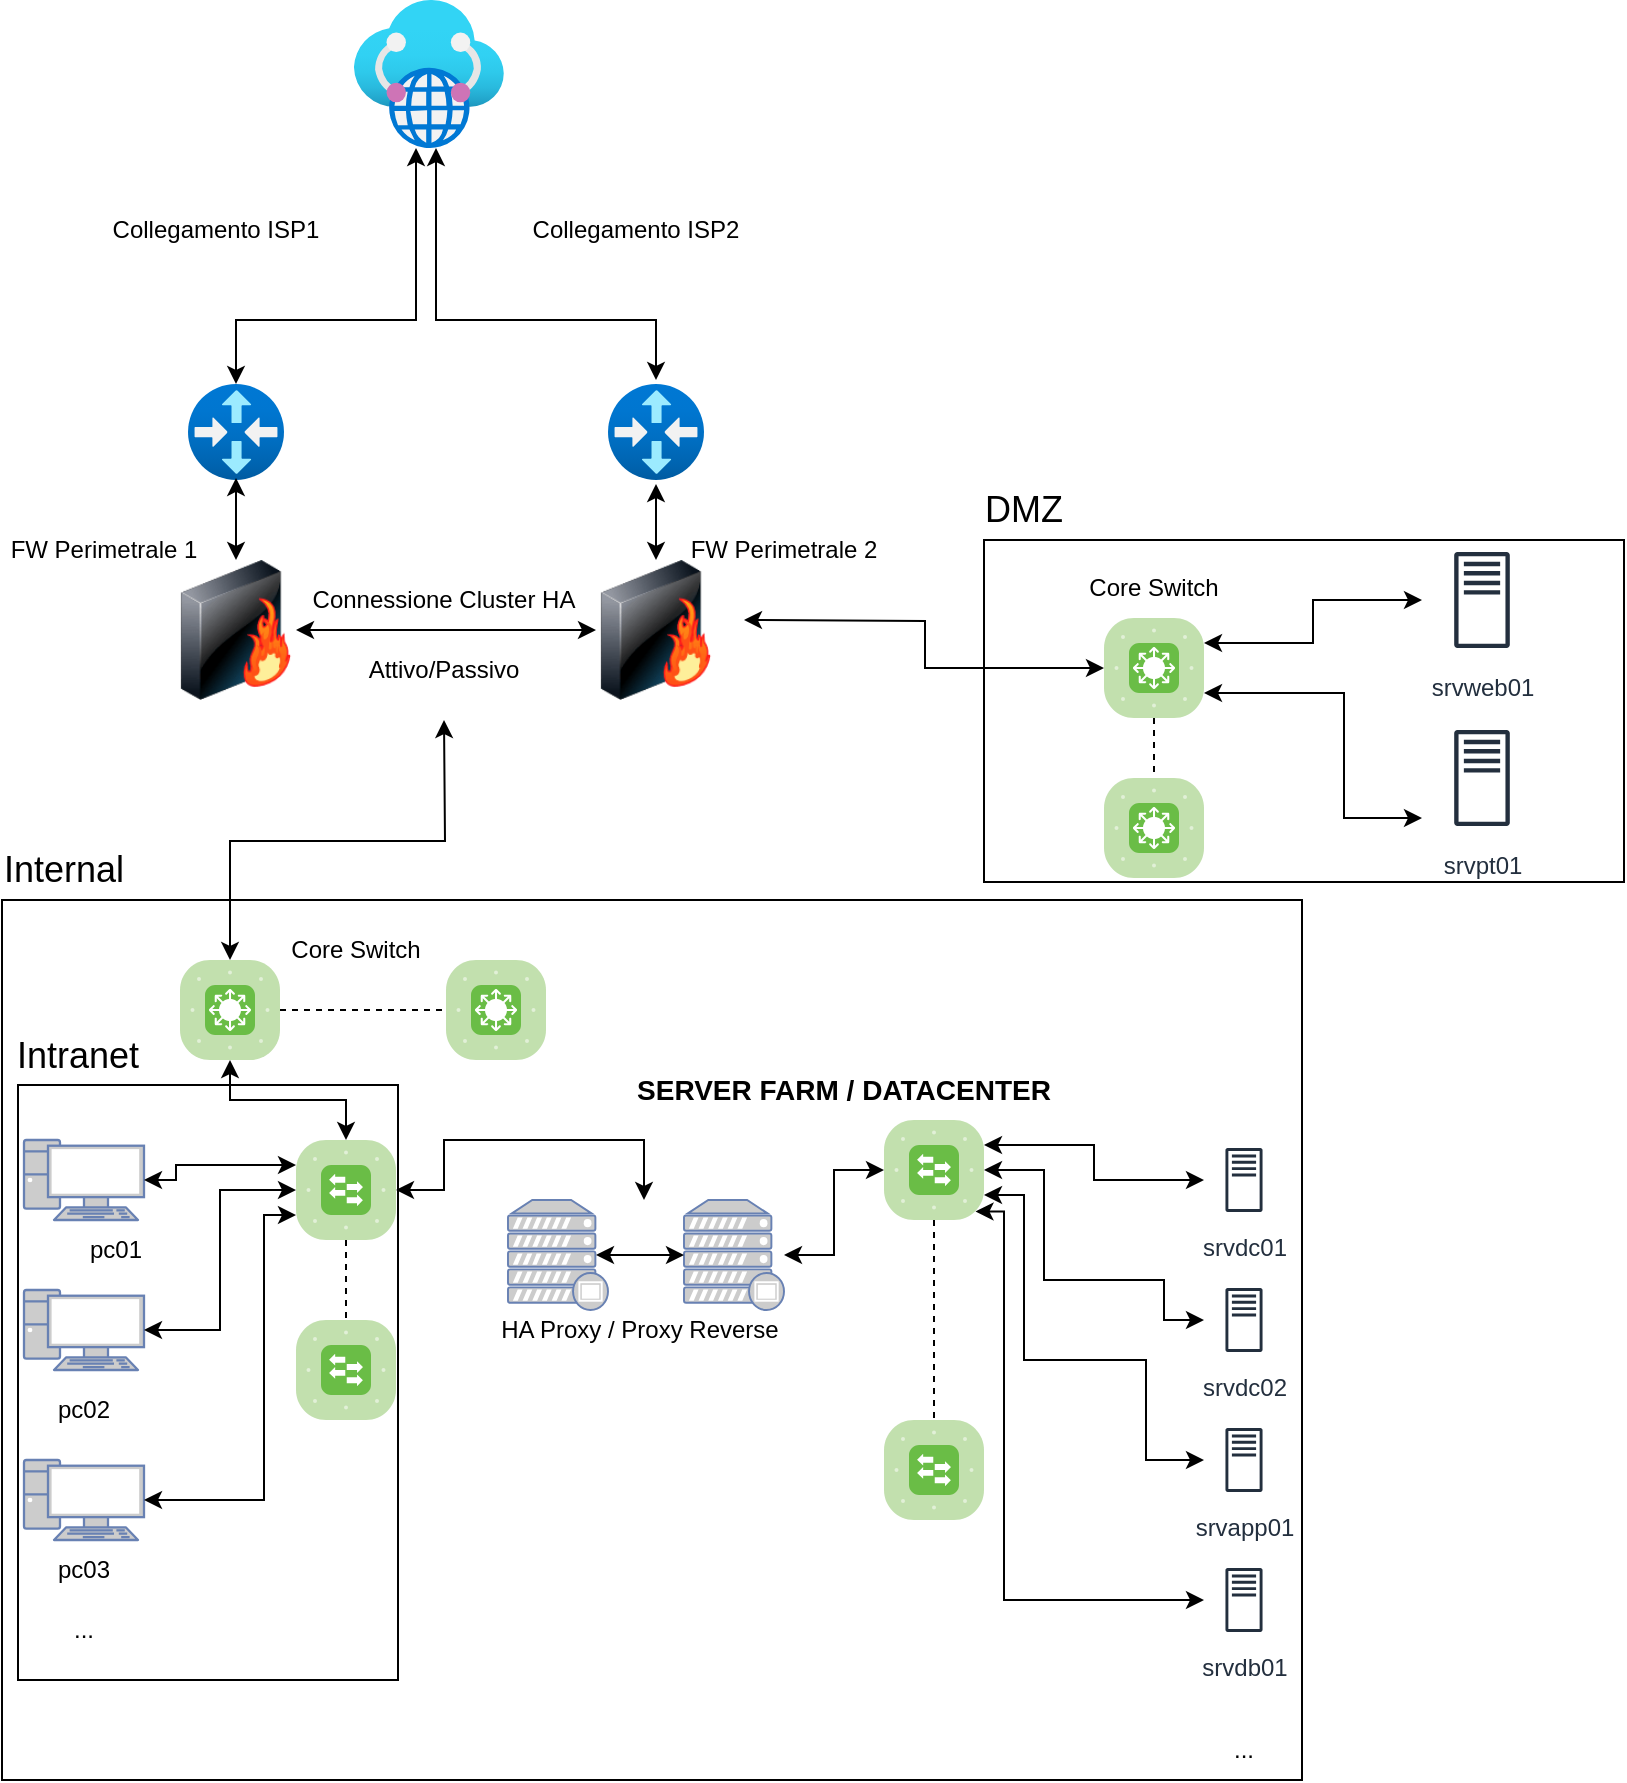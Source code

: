 <mxfile version="24.0.1" type="onedrive">
  <diagram name="Page-1" id="9NGKwQWVEBdeIsrZnu_j">
    <mxGraphModel grid="1" page="1" gridSize="10" guides="1" tooltips="1" connect="1" arrows="1" fold="1" pageScale="1" pageWidth="827" pageHeight="1169" math="0" shadow="0">
      <root>
        <mxCell id="0" />
        <mxCell id="1" parent="0" />
        <mxCell id="j_n_mVPMYlsdd1NLLN_--1" value="" style="image;html=1;image=img/lib/clip_art/networking/Firewall-page1_128x128.png" vertex="1" parent="1">
          <mxGeometry x="306" y="290" width="60" height="70" as="geometry" />
        </mxCell>
        <mxCell id="j_n_mVPMYlsdd1NLLN_--9" value="" style="image;html=1;image=img/lib/clip_art/networking/Firewall-page1_128x128.png" vertex="1" parent="1">
          <mxGeometry x="96" y="290" width="60" height="70" as="geometry" />
        </mxCell>
        <mxCell id="j_n_mVPMYlsdd1NLLN_--17" style="edgeStyle=orthogonalEdgeStyle;rounded=0;orthogonalLoop=1;jettySize=auto;html=1;startArrow=classic;startFill=1;" edge="1" parent="1" source="j_n_mVPMYlsdd1NLLN_--14" target="j_n_mVPMYlsdd1NLLN_--25">
          <mxGeometry relative="1" as="geometry">
            <mxPoint x="126" y="200" as="targetPoint" />
            <Array as="points">
              <mxPoint x="216" y="170" />
              <mxPoint x="126" y="170" />
            </Array>
          </mxGeometry>
        </mxCell>
        <mxCell id="j_n_mVPMYlsdd1NLLN_--18" style="edgeStyle=orthogonalEdgeStyle;rounded=0;orthogonalLoop=1;jettySize=auto;html=1;startArrow=classic;startFill=1;" edge="1" parent="1" source="j_n_mVPMYlsdd1NLLN_--14">
          <mxGeometry relative="1" as="geometry">
            <mxPoint x="336" y="200" as="targetPoint" />
            <Array as="points">
              <mxPoint x="226" y="170" />
              <mxPoint x="336" y="170" />
            </Array>
          </mxGeometry>
        </mxCell>
        <mxCell id="j_n_mVPMYlsdd1NLLN_--14" value="" style="image;aspect=fixed;html=1;points=[];align=center;fontSize=12;image=img/lib/azure2/networking/Virtual_WANs.svg;" vertex="1" parent="1">
          <mxGeometry x="184.84" y="10" width="75.16" height="74" as="geometry" />
        </mxCell>
        <mxCell id="j_n_mVPMYlsdd1NLLN_--19" value="" style="endArrow=classic;startArrow=classic;html=1;rounded=0;entryX=0;entryY=0.5;entryDx=0;entryDy=0;exitX=1;exitY=0.5;exitDx=0;exitDy=0;" edge="1" parent="1" source="j_n_mVPMYlsdd1NLLN_--9" target="j_n_mVPMYlsdd1NLLN_--1">
          <mxGeometry width="50" height="50" relative="1" as="geometry">
            <mxPoint x="195" y="220" as="sourcePoint" />
            <mxPoint x="265" y="220" as="targetPoint" />
          </mxGeometry>
        </mxCell>
        <mxCell id="j_n_mVPMYlsdd1NLLN_--20" value="Collegamento ISP1" style="text;html=1;align=center;verticalAlign=middle;whiteSpace=wrap;rounded=0;" vertex="1" parent="1">
          <mxGeometry x="46" y="110" width="140" height="30" as="geometry" />
        </mxCell>
        <mxCell id="j_n_mVPMYlsdd1NLLN_--21" value="Collegamento ISP2" style="text;html=1;align=center;verticalAlign=middle;whiteSpace=wrap;rounded=0;" vertex="1" parent="1">
          <mxGeometry x="256" y="110" width="140" height="30" as="geometry" />
        </mxCell>
        <mxCell id="j_n_mVPMYlsdd1NLLN_--22" value="Connessione Cluster HA" style="text;html=1;align=center;verticalAlign=middle;whiteSpace=wrap;rounded=0;" vertex="1" parent="1">
          <mxGeometry x="160" y="290" width="140" height="40" as="geometry" />
        </mxCell>
        <mxCell id="j_n_mVPMYlsdd1NLLN_--23" value="FW Perimetrale 1" style="text;html=1;align=center;verticalAlign=middle;whiteSpace=wrap;rounded=0;" vertex="1" parent="1">
          <mxGeometry x="10" y="270" width="100" height="30" as="geometry" />
        </mxCell>
        <mxCell id="j_n_mVPMYlsdd1NLLN_--24" value="FW Perimetrale 2" style="text;html=1;align=center;verticalAlign=middle;whiteSpace=wrap;rounded=0;" vertex="1" parent="1">
          <mxGeometry x="350" y="270" width="100" height="30" as="geometry" />
        </mxCell>
        <mxCell id="j_n_mVPMYlsdd1NLLN_--25" value="" style="image;aspect=fixed;html=1;points=[];align=center;fontSize=12;image=img/lib/azure2/networking/Virtual_Router.svg;" vertex="1" parent="1">
          <mxGeometry x="102" y="202" width="48" height="48" as="geometry" />
        </mxCell>
        <mxCell id="j_n_mVPMYlsdd1NLLN_--27" value="" style="image;aspect=fixed;html=1;points=[];align=center;fontSize=12;image=img/lib/azure2/networking/Virtual_Router.svg;" vertex="1" parent="1">
          <mxGeometry x="312" y="202" width="48" height="48" as="geometry" />
        </mxCell>
        <mxCell id="j_n_mVPMYlsdd1NLLN_--30" style="edgeStyle=orthogonalEdgeStyle;rounded=0;orthogonalLoop=1;jettySize=auto;html=1;exitX=0.5;exitY=0;exitDx=0;exitDy=0;entryX=0.5;entryY=0.979;entryDx=0;entryDy=0;entryPerimeter=0;startArrow=classic;startFill=1;" edge="1" parent="1" source="j_n_mVPMYlsdd1NLLN_--9" target="j_n_mVPMYlsdd1NLLN_--25">
          <mxGeometry relative="1" as="geometry" />
        </mxCell>
        <mxCell id="j_n_mVPMYlsdd1NLLN_--31" value="Attivo/Passivo" style="text;html=1;align=center;verticalAlign=middle;whiteSpace=wrap;rounded=0;" vertex="1" parent="1">
          <mxGeometry x="200" y="330" width="60" height="30" as="geometry" />
        </mxCell>
        <mxCell id="j_n_mVPMYlsdd1NLLN_--40" style="edgeStyle=orthogonalEdgeStyle;rounded=0;orthogonalLoop=1;jettySize=auto;html=1;exitX=0.5;exitY=0;exitDx=0;exitDy=0;entryX=0.5;entryY=1.042;entryDx=0;entryDy=0;entryPerimeter=0;startArrow=classic;startFill=1;" edge="1" parent="1" source="j_n_mVPMYlsdd1NLLN_--1" target="j_n_mVPMYlsdd1NLLN_--27">
          <mxGeometry relative="1" as="geometry" />
        </mxCell>
        <mxCell id="j_n_mVPMYlsdd1NLLN_--122" style="edgeStyle=orthogonalEdgeStyle;rounded=0;orthogonalLoop=1;jettySize=auto;html=1;exitX=1;exitY=0.25;exitDx=0;exitDy=0;exitPerimeter=0;startArrow=classic;startFill=1;" edge="1" parent="1" source="j_n_mVPMYlsdd1NLLN_--44" target="j_n_mVPMYlsdd1NLLN_--92">
          <mxGeometry relative="1" as="geometry" />
        </mxCell>
        <mxCell id="j_n_mVPMYlsdd1NLLN_--123" style="edgeStyle=orthogonalEdgeStyle;rounded=0;orthogonalLoop=1;jettySize=auto;html=1;exitX=1;exitY=0.75;exitDx=0;exitDy=0;exitPerimeter=0;startArrow=classic;startFill=1;" edge="1" parent="1" source="j_n_mVPMYlsdd1NLLN_--44" target="j_n_mVPMYlsdd1NLLN_--93">
          <mxGeometry relative="1" as="geometry">
            <mxPoint x="710" y="429" as="targetPoint" />
            <Array as="points">
              <mxPoint x="680" y="357" />
              <mxPoint x="680" y="419" />
            </Array>
          </mxGeometry>
        </mxCell>
        <mxCell id="j_n_mVPMYlsdd1NLLN_--137" style="edgeStyle=orthogonalEdgeStyle;rounded=0;orthogonalLoop=1;jettySize=auto;html=1;exitX=0;exitY=0.5;exitDx=0;exitDy=0;exitPerimeter=0;startArrow=classic;startFill=1;" edge="1" parent="1" source="j_n_mVPMYlsdd1NLLN_--44">
          <mxGeometry relative="1" as="geometry">
            <mxPoint x="380" y="320" as="targetPoint" />
          </mxGeometry>
        </mxCell>
        <mxCell id="j_n_mVPMYlsdd1NLLN_--44" value="" style="verticalLabelPosition=bottom;sketch=0;html=1;fillColor=#6ABD46;strokeColor=#ffffff;verticalAlign=top;align=center;points=[[0.085,0.085,0],[0.915,0.085,0],[0.915,0.915,0],[0.085,0.915,0],[0.25,0,0],[0.5,0,0],[0.75,0,0],[1,0.25,0],[1,0.5,0],[1,0.75,0],[0.75,1,0],[0.5,1,0],[0.25,1,0],[0,0.75,0],[0,0.5,0],[0,0.25,0]];pointerEvents=1;shape=mxgraph.cisco_safe.compositeIcon;bgIcon=mxgraph.cisco_safe.architecture.generic_appliance;resIcon=mxgraph.cisco_safe.architecture.l3_switch;" vertex="1" parent="1">
          <mxGeometry x="560" y="319" width="50" height="50" as="geometry" />
        </mxCell>
        <mxCell id="j_n_mVPMYlsdd1NLLN_--45" value="" style="verticalLabelPosition=bottom;sketch=0;html=1;fillColor=#6ABD46;strokeColor=#ffffff;verticalAlign=top;align=center;points=[[0.085,0.085,0],[0.915,0.085,0],[0.915,0.915,0],[0.085,0.915,0],[0.25,0,0],[0.5,0,0],[0.75,0,0],[1,0.25,0],[1,0.5,0],[1,0.75,0],[0.75,1,0],[0.5,1,0],[0.25,1,0],[0,0.75,0],[0,0.5,0],[0,0.25,0]];pointerEvents=1;shape=mxgraph.cisco_safe.compositeIcon;bgIcon=mxgraph.cisco_safe.architecture.generic_appliance;resIcon=mxgraph.cisco_safe.architecture.l3_switch;" vertex="1" parent="1">
          <mxGeometry x="560" y="399" width="50" height="50" as="geometry" />
        </mxCell>
        <mxCell id="j_n_mVPMYlsdd1NLLN_--47" style="edgeStyle=orthogonalEdgeStyle;rounded=0;orthogonalLoop=1;jettySize=auto;html=1;exitX=0.5;exitY=1;exitDx=0;exitDy=0;exitPerimeter=0;entryX=0.5;entryY=0;entryDx=0;entryDy=0;entryPerimeter=0;dashed=1;endArrow=none;endFill=0;" edge="1" parent="1" source="j_n_mVPMYlsdd1NLLN_--44" target="j_n_mVPMYlsdd1NLLN_--45">
          <mxGeometry relative="1" as="geometry" />
        </mxCell>
        <mxCell id="j_n_mVPMYlsdd1NLLN_--48" value="Core Switch" style="text;html=1;align=center;verticalAlign=middle;whiteSpace=wrap;rounded=0;" vertex="1" parent="1">
          <mxGeometry x="540" y="289" width="90" height="30" as="geometry" />
        </mxCell>
        <mxCell id="j_n_mVPMYlsdd1NLLN_--71" style="edgeStyle=orthogonalEdgeStyle;rounded=0;orthogonalLoop=1;jettySize=auto;html=1;exitX=0.5;exitY=0;exitDx=0;exitDy=0;exitPerimeter=0;startArrow=classic;startFill=1;" edge="1" parent="1" source="j_n_mVPMYlsdd1NLLN_--58">
          <mxGeometry relative="1" as="geometry">
            <mxPoint x="230" y="370" as="targetPoint" />
          </mxGeometry>
        </mxCell>
        <mxCell id="j_n_mVPMYlsdd1NLLN_--58" value="" style="verticalLabelPosition=bottom;sketch=0;html=1;fillColor=#6ABD46;strokeColor=#ffffff;verticalAlign=top;align=center;points=[[0.085,0.085,0],[0.915,0.085,0],[0.915,0.915,0],[0.085,0.915,0],[0.25,0,0],[0.5,0,0],[0.75,0,0],[1,0.25,0],[1,0.5,0],[1,0.75,0],[0.75,1,0],[0.5,1,0],[0.25,1,0],[0,0.75,0],[0,0.5,0],[0,0.25,0]];pointerEvents=1;shape=mxgraph.cisco_safe.compositeIcon;bgIcon=mxgraph.cisco_safe.architecture.generic_appliance;resIcon=mxgraph.cisco_safe.architecture.l3_switch;" vertex="1" parent="1">
          <mxGeometry x="98" y="490" width="50" height="50" as="geometry" />
        </mxCell>
        <mxCell id="j_n_mVPMYlsdd1NLLN_--59" value="" style="verticalLabelPosition=bottom;sketch=0;html=1;fillColor=#6ABD46;strokeColor=#ffffff;verticalAlign=top;align=center;points=[[0.085,0.085,0],[0.915,0.085,0],[0.915,0.915,0],[0.085,0.915,0],[0.25,0,0],[0.5,0,0],[0.75,0,0],[1,0.25,0],[1,0.5,0],[1,0.75,0],[0.75,1,0],[0.5,1,0],[0.25,1,0],[0,0.75,0],[0,0.5,0],[0,0.25,0]];pointerEvents=1;shape=mxgraph.cisco_safe.compositeIcon;bgIcon=mxgraph.cisco_safe.architecture.generic_appliance;resIcon=mxgraph.cisco_safe.architecture.l3_switch;" vertex="1" parent="1">
          <mxGeometry x="231" y="490" width="50" height="50" as="geometry" />
        </mxCell>
        <mxCell id="j_n_mVPMYlsdd1NLLN_--61" value="Core Switch" style="text;html=1;align=center;verticalAlign=middle;whiteSpace=wrap;rounded=0;" vertex="1" parent="1">
          <mxGeometry x="141" y="470" width="90" height="30" as="geometry" />
        </mxCell>
        <mxCell id="j_n_mVPMYlsdd1NLLN_--67" style="edgeStyle=orthogonalEdgeStyle;rounded=0;orthogonalLoop=1;jettySize=auto;html=1;exitX=1;exitY=0.5;exitDx=0;exitDy=0;exitPerimeter=0;entryX=0;entryY=0.5;entryDx=0;entryDy=0;entryPerimeter=0;endArrow=none;endFill=0;dashed=1;" edge="1" parent="1" source="j_n_mVPMYlsdd1NLLN_--58" target="j_n_mVPMYlsdd1NLLN_--59">
          <mxGeometry relative="1" as="geometry" />
        </mxCell>
        <mxCell id="j_n_mVPMYlsdd1NLLN_--74" value="" style="fontColor=#0066CC;verticalAlign=top;verticalLabelPosition=bottom;labelPosition=center;align=center;html=1;outlineConnect=0;fillColor=#CCCCCC;strokeColor=#6881B3;gradientColor=none;gradientDirection=north;strokeWidth=2;shape=mxgraph.networks.proxy_server;" vertex="1" parent="1">
          <mxGeometry x="350" y="610" width="50" height="55" as="geometry" />
        </mxCell>
        <mxCell id="j_n_mVPMYlsdd1NLLN_--75" value="" style="fontColor=#0066CC;verticalAlign=top;verticalLabelPosition=bottom;labelPosition=center;align=center;html=1;outlineConnect=0;fillColor=#CCCCCC;strokeColor=#6881B3;gradientColor=none;gradientDirection=north;strokeWidth=2;shape=mxgraph.networks.proxy_server;" vertex="1" parent="1">
          <mxGeometry x="262" y="610" width="50" height="55" as="geometry" />
        </mxCell>
        <mxCell id="j_n_mVPMYlsdd1NLLN_--91" style="edgeStyle=orthogonalEdgeStyle;rounded=0;orthogonalLoop=1;jettySize=auto;html=1;exitX=1;exitY=0.5;exitDx=0;exitDy=0;exitPerimeter=0;startArrow=classic;startFill=1;" edge="1" parent="1" source="j_n_mVPMYlsdd1NLLN_--77">
          <mxGeometry relative="1" as="geometry">
            <mxPoint x="330" y="610" as="targetPoint" />
            <Array as="points">
              <mxPoint x="230" y="605" />
              <mxPoint x="230" y="580" />
              <mxPoint x="330" y="580" />
            </Array>
          </mxGeometry>
        </mxCell>
        <mxCell id="j_n_mVPMYlsdd1NLLN_--77" value="" style="verticalLabelPosition=bottom;sketch=0;html=1;fillColor=#6ABD46;strokeColor=#ffffff;verticalAlign=top;align=center;points=[[0.085,0.085,0],[0.915,0.085,0],[0.915,0.915,0],[0.085,0.915,0],[0.25,0,0],[0.5,0,0],[0.75,0,0],[1,0.25,0],[1,0.5,0],[1,0.75,0],[0.75,1,0],[0.5,1,0],[0.25,1,0],[0,0.75,0],[0,0.5,0],[0,0.25,0]];pointerEvents=1;shape=mxgraph.cisco_safe.compositeIcon;bgIcon=mxgraph.cisco_safe.architecture.generic_appliance;resIcon=mxgraph.cisco_safe.architecture.switch;" vertex="1" parent="1">
          <mxGeometry x="156" y="580" width="50" height="50" as="geometry" />
        </mxCell>
        <mxCell id="j_n_mVPMYlsdd1NLLN_--78" value="" style="verticalLabelPosition=bottom;sketch=0;html=1;fillColor=#6ABD46;strokeColor=#ffffff;verticalAlign=top;align=center;points=[[0.085,0.085,0],[0.915,0.085,0],[0.915,0.915,0],[0.085,0.915,0],[0.25,0,0],[0.5,0,0],[0.75,0,0],[1,0.25,0],[1,0.5,0],[1,0.75,0],[0.75,1,0],[0.5,1,0],[0.25,1,0],[0,0.75,0],[0,0.5,0],[0,0.25,0]];pointerEvents=1;shape=mxgraph.cisco_safe.compositeIcon;bgIcon=mxgraph.cisco_safe.architecture.generic_appliance;resIcon=mxgraph.cisco_safe.architecture.switch;" vertex="1" parent="1">
          <mxGeometry x="156" y="670" width="50" height="50" as="geometry" />
        </mxCell>
        <mxCell id="j_n_mVPMYlsdd1NLLN_--118" style="edgeStyle=orthogonalEdgeStyle;rounded=0;orthogonalLoop=1;jettySize=auto;html=1;exitX=1;exitY=0.25;exitDx=0;exitDy=0;exitPerimeter=0;startArrow=classic;startFill=1;" edge="1" parent="1" source="j_n_mVPMYlsdd1NLLN_--79" target="j_n_mVPMYlsdd1NLLN_--114">
          <mxGeometry relative="1" as="geometry" />
        </mxCell>
        <mxCell id="j_n_mVPMYlsdd1NLLN_--119" style="edgeStyle=orthogonalEdgeStyle;rounded=0;orthogonalLoop=1;jettySize=auto;html=1;exitX=1;exitY=0.5;exitDx=0;exitDy=0;exitPerimeter=0;startArrow=classic;startFill=1;" edge="1" parent="1" source="j_n_mVPMYlsdd1NLLN_--79" target="j_n_mVPMYlsdd1NLLN_--105">
          <mxGeometry relative="1" as="geometry">
            <mxPoint x="600" y="670" as="targetPoint" />
            <Array as="points">
              <mxPoint x="530" y="595" />
              <mxPoint x="530" y="650" />
              <mxPoint x="590" y="650" />
              <mxPoint x="590" y="670" />
            </Array>
          </mxGeometry>
        </mxCell>
        <mxCell id="j_n_mVPMYlsdd1NLLN_--120" style="edgeStyle=orthogonalEdgeStyle;rounded=0;orthogonalLoop=1;jettySize=auto;html=1;exitX=1;exitY=0.75;exitDx=0;exitDy=0;exitPerimeter=0;startArrow=classic;startFill=1;" edge="1" parent="1" source="j_n_mVPMYlsdd1NLLN_--79" target="j_n_mVPMYlsdd1NLLN_--113">
          <mxGeometry relative="1" as="geometry">
            <mxPoint x="580" y="740" as="targetPoint" />
            <Array as="points">
              <mxPoint x="520" y="608" />
              <mxPoint x="520" y="690" />
              <mxPoint x="581" y="690" />
              <mxPoint x="581" y="740" />
            </Array>
          </mxGeometry>
        </mxCell>
        <mxCell id="j_n_mVPMYlsdd1NLLN_--121" style="edgeStyle=orthogonalEdgeStyle;rounded=0;orthogonalLoop=1;jettySize=auto;html=1;exitX=0.915;exitY=0.915;exitDx=0;exitDy=0;exitPerimeter=0;startArrow=classic;startFill=1;" edge="1" parent="1" source="j_n_mVPMYlsdd1NLLN_--79" target="j_n_mVPMYlsdd1NLLN_--115">
          <mxGeometry relative="1" as="geometry">
            <mxPoint x="600" y="830" as="targetPoint" />
            <Array as="points">
              <mxPoint x="510" y="616" />
              <mxPoint x="510" y="810" />
            </Array>
          </mxGeometry>
        </mxCell>
        <mxCell id="j_n_mVPMYlsdd1NLLN_--79" value="" style="verticalLabelPosition=bottom;sketch=0;html=1;fillColor=#6ABD46;strokeColor=#ffffff;verticalAlign=top;align=center;points=[[0.085,0.085,0],[0.915,0.085,0],[0.915,0.915,0],[0.085,0.915,0],[0.25,0,0],[0.5,0,0],[0.75,0,0],[1,0.25,0],[1,0.5,0],[1,0.75,0],[0.75,1,0],[0.5,1,0],[0.25,1,0],[0,0.75,0],[0,0.5,0],[0,0.25,0]];pointerEvents=1;shape=mxgraph.cisco_safe.compositeIcon;bgIcon=mxgraph.cisco_safe.architecture.generic_appliance;resIcon=mxgraph.cisco_safe.architecture.switch;" vertex="1" parent="1">
          <mxGeometry x="450" y="570" width="50" height="50" as="geometry" />
        </mxCell>
        <mxCell id="j_n_mVPMYlsdd1NLLN_--80" value="" style="verticalLabelPosition=bottom;sketch=0;html=1;fillColor=#6ABD46;strokeColor=#ffffff;verticalAlign=top;align=center;points=[[0.085,0.085,0],[0.915,0.085,0],[0.915,0.915,0],[0.085,0.915,0],[0.25,0,0],[0.5,0,0],[0.75,0,0],[1,0.25,0],[1,0.5,0],[1,0.75,0],[0.75,1,0],[0.5,1,0],[0.25,1,0],[0,0.75,0],[0,0.5,0],[0,0.25,0]];pointerEvents=1;shape=mxgraph.cisco_safe.compositeIcon;bgIcon=mxgraph.cisco_safe.architecture.generic_appliance;resIcon=mxgraph.cisco_safe.architecture.switch;" vertex="1" parent="1">
          <mxGeometry x="450" y="720" width="50" height="50" as="geometry" />
        </mxCell>
        <mxCell id="j_n_mVPMYlsdd1NLLN_--81" value="HA Proxy / Proxy Reverse" style="text;html=1;align=center;verticalAlign=middle;whiteSpace=wrap;rounded=0;" vertex="1" parent="1">
          <mxGeometry x="256" y="660" width="144" height="30" as="geometry" />
        </mxCell>
        <mxCell id="j_n_mVPMYlsdd1NLLN_--82" style="edgeStyle=orthogonalEdgeStyle;rounded=0;orthogonalLoop=1;jettySize=auto;html=1;exitX=0.88;exitY=0.5;exitDx=0;exitDy=0;exitPerimeter=0;entryX=0;entryY=0.5;entryDx=0;entryDy=0;entryPerimeter=0;startArrow=classic;startFill=1;" edge="1" parent="1" source="j_n_mVPMYlsdd1NLLN_--75" target="j_n_mVPMYlsdd1NLLN_--74">
          <mxGeometry relative="1" as="geometry" />
        </mxCell>
        <mxCell id="j_n_mVPMYlsdd1NLLN_--83" style="edgeStyle=orthogonalEdgeStyle;rounded=0;orthogonalLoop=1;jettySize=auto;html=1;exitX=0.5;exitY=1;exitDx=0;exitDy=0;" edge="1" parent="1" source="j_n_mVPMYlsdd1NLLN_--81" target="j_n_mVPMYlsdd1NLLN_--81">
          <mxGeometry relative="1" as="geometry" />
        </mxCell>
        <mxCell id="j_n_mVPMYlsdd1NLLN_--84" style="edgeStyle=orthogonalEdgeStyle;rounded=0;orthogonalLoop=1;jettySize=auto;html=1;exitX=0.5;exitY=1;exitDx=0;exitDy=0;exitPerimeter=0;entryX=0.5;entryY=0;entryDx=0;entryDy=0;entryPerimeter=0;endArrow=none;endFill=0;dashed=1;" edge="1" parent="1" source="j_n_mVPMYlsdd1NLLN_--77" target="j_n_mVPMYlsdd1NLLN_--78">
          <mxGeometry relative="1" as="geometry" />
        </mxCell>
        <mxCell id="j_n_mVPMYlsdd1NLLN_--85" style="edgeStyle=orthogonalEdgeStyle;rounded=0;orthogonalLoop=1;jettySize=auto;html=1;exitX=0.5;exitY=1;exitDx=0;exitDy=0;exitPerimeter=0;entryX=0.5;entryY=0;entryDx=0;entryDy=0;entryPerimeter=0;endArrow=none;endFill=0;dashed=1;" edge="1" parent="1" source="j_n_mVPMYlsdd1NLLN_--79" target="j_n_mVPMYlsdd1NLLN_--80">
          <mxGeometry relative="1" as="geometry" />
        </mxCell>
        <mxCell id="j_n_mVPMYlsdd1NLLN_--86" style="edgeStyle=orthogonalEdgeStyle;rounded=0;orthogonalLoop=1;jettySize=auto;html=1;exitX=0.5;exitY=1;exitDx=0;exitDy=0;exitPerimeter=0;entryX=0.5;entryY=0;entryDx=0;entryDy=0;entryPerimeter=0;startArrow=classic;startFill=1;" edge="1" parent="1" source="j_n_mVPMYlsdd1NLLN_--58" target="j_n_mVPMYlsdd1NLLN_--77">
          <mxGeometry relative="1" as="geometry" />
        </mxCell>
        <mxCell id="j_n_mVPMYlsdd1NLLN_--92" value="srvweb01" style="sketch=0;outlineConnect=0;fontColor=#232F3E;gradientColor=none;strokeColor=#232F3E;fillColor=#ffffff;dashed=0;verticalLabelPosition=bottom;verticalAlign=top;align=center;html=1;fontSize=12;fontStyle=0;aspect=fixed;shape=mxgraph.aws4.resourceIcon;resIcon=mxgraph.aws4.traditional_server;" vertex="1" parent="1">
          <mxGeometry x="719" y="280" width="60" height="60" as="geometry" />
        </mxCell>
        <mxCell id="j_n_mVPMYlsdd1NLLN_--93" value="srvpt01" style="sketch=0;outlineConnect=0;fontColor=#232F3E;gradientColor=none;strokeColor=#232F3E;fillColor=#ffffff;dashed=0;verticalLabelPosition=bottom;verticalAlign=top;align=center;html=1;fontSize=12;fontStyle=0;aspect=fixed;shape=mxgraph.aws4.resourceIcon;resIcon=mxgraph.aws4.traditional_server;" vertex="1" parent="1">
          <mxGeometry x="719" y="369" width="60" height="60" as="geometry" />
        </mxCell>
        <mxCell id="j_n_mVPMYlsdd1NLLN_--105" value="srvdc02" style="sketch=0;outlineConnect=0;fontColor=#232F3E;gradientColor=none;strokeColor=#232F3E;fillColor=#ffffff;dashed=0;verticalLabelPosition=bottom;verticalAlign=top;align=center;html=1;fontSize=12;fontStyle=0;aspect=fixed;shape=mxgraph.aws4.resourceIcon;resIcon=mxgraph.aws4.traditional_server;" vertex="1" parent="1">
          <mxGeometry x="610" y="650" width="40" height="40" as="geometry" />
        </mxCell>
        <mxCell id="j_n_mVPMYlsdd1NLLN_--113" value="srvapp01" style="sketch=0;outlineConnect=0;fontColor=#232F3E;gradientColor=none;strokeColor=#232F3E;fillColor=#ffffff;dashed=0;verticalLabelPosition=bottom;verticalAlign=top;align=center;html=1;fontSize=12;fontStyle=0;aspect=fixed;shape=mxgraph.aws4.resourceIcon;resIcon=mxgraph.aws4.traditional_server;" vertex="1" parent="1">
          <mxGeometry x="610" y="720" width="40" height="40" as="geometry" />
        </mxCell>
        <mxCell id="j_n_mVPMYlsdd1NLLN_--114" value="srvdc01" style="sketch=0;outlineConnect=0;fontColor=#232F3E;gradientColor=none;strokeColor=#232F3E;fillColor=#ffffff;dashed=0;verticalLabelPosition=bottom;verticalAlign=top;align=center;html=1;fontSize=12;fontStyle=0;aspect=fixed;shape=mxgraph.aws4.resourceIcon;resIcon=mxgraph.aws4.traditional_server;" vertex="1" parent="1">
          <mxGeometry x="610" y="580" width="40" height="40" as="geometry" />
        </mxCell>
        <mxCell id="j_n_mVPMYlsdd1NLLN_--115" value="srvdb01" style="sketch=0;outlineConnect=0;fontColor=#232F3E;gradientColor=none;strokeColor=#232F3E;fillColor=#ffffff;dashed=0;verticalLabelPosition=bottom;verticalAlign=top;align=center;html=1;fontSize=12;fontStyle=0;aspect=fixed;shape=mxgraph.aws4.resourceIcon;resIcon=mxgraph.aws4.traditional_server;" vertex="1" parent="1">
          <mxGeometry x="610" y="790" width="40" height="40" as="geometry" />
        </mxCell>
        <mxCell id="j_n_mVPMYlsdd1NLLN_--116" value="..." style="text;html=1;align=center;verticalAlign=middle;whiteSpace=wrap;rounded=0;" vertex="1" parent="1">
          <mxGeometry x="600" y="870" width="60" height="30" as="geometry" />
        </mxCell>
        <mxCell id="j_n_mVPMYlsdd1NLLN_--117" style="edgeStyle=orthogonalEdgeStyle;rounded=0;orthogonalLoop=1;jettySize=auto;html=1;entryX=0;entryY=0.5;entryDx=0;entryDy=0;entryPerimeter=0;startArrow=classic;startFill=1;" edge="1" parent="1" source="j_n_mVPMYlsdd1NLLN_--74" target="j_n_mVPMYlsdd1NLLN_--79">
          <mxGeometry relative="1" as="geometry" />
        </mxCell>
        <mxCell id="j_n_mVPMYlsdd1NLLN_--126" value="" style="fontColor=#0066CC;verticalAlign=top;verticalLabelPosition=bottom;labelPosition=center;align=center;html=1;outlineConnect=0;fillColor=#CCCCCC;strokeColor=#6881B3;gradientColor=none;gradientDirection=north;strokeWidth=2;shape=mxgraph.networks.pc;" vertex="1" parent="1">
          <mxGeometry x="20" y="740" width="60" height="40" as="geometry" />
        </mxCell>
        <mxCell id="j_n_mVPMYlsdd1NLLN_--127" value="" style="fontColor=#0066CC;verticalAlign=top;verticalLabelPosition=bottom;labelPosition=center;align=center;html=1;outlineConnect=0;fillColor=#CCCCCC;strokeColor=#6881B3;gradientColor=none;gradientDirection=north;strokeWidth=2;shape=mxgraph.networks.pc;" vertex="1" parent="1">
          <mxGeometry x="20" y="655" width="60" height="40" as="geometry" />
        </mxCell>
        <mxCell id="j_n_mVPMYlsdd1NLLN_--128" value="" style="fontColor=#0066CC;verticalAlign=top;verticalLabelPosition=bottom;labelPosition=center;align=center;html=1;outlineConnect=0;fillColor=#CCCCCC;strokeColor=#6881B3;gradientColor=none;gradientDirection=north;strokeWidth=2;shape=mxgraph.networks.pc;" vertex="1" parent="1">
          <mxGeometry x="20" y="580" width="60" height="40" as="geometry" />
        </mxCell>
        <mxCell id="j_n_mVPMYlsdd1NLLN_--129" value="pc01" style="text;html=1;align=center;verticalAlign=middle;whiteSpace=wrap;rounded=0;" vertex="1" parent="1">
          <mxGeometry x="36" y="620" width="60" height="30" as="geometry" />
        </mxCell>
        <mxCell id="j_n_mVPMYlsdd1NLLN_--130" value="pc03" style="text;html=1;align=center;verticalAlign=middle;whiteSpace=wrap;rounded=0;" vertex="1" parent="1">
          <mxGeometry x="20" y="780" width="60" height="30" as="geometry" />
        </mxCell>
        <mxCell id="j_n_mVPMYlsdd1NLLN_--131" value="pc02" style="text;html=1;align=center;verticalAlign=middle;whiteSpace=wrap;rounded=0;" vertex="1" parent="1">
          <mxGeometry x="20" y="700" width="60" height="30" as="geometry" />
        </mxCell>
        <mxCell id="j_n_mVPMYlsdd1NLLN_--132" style="edgeStyle=orthogonalEdgeStyle;rounded=0;orthogonalLoop=1;jettySize=auto;html=1;exitX=1;exitY=0.5;exitDx=0;exitDy=0;exitPerimeter=0;entryX=0;entryY=0.25;entryDx=0;entryDy=0;entryPerimeter=0;startArrow=classic;startFill=1;" edge="1" parent="1" source="j_n_mVPMYlsdd1NLLN_--128" target="j_n_mVPMYlsdd1NLLN_--77">
          <mxGeometry relative="1" as="geometry">
            <Array as="points">
              <mxPoint x="96" y="600" />
              <mxPoint x="96" y="593" />
            </Array>
          </mxGeometry>
        </mxCell>
        <mxCell id="j_n_mVPMYlsdd1NLLN_--133" style="edgeStyle=orthogonalEdgeStyle;rounded=0;orthogonalLoop=1;jettySize=auto;html=1;exitX=1;exitY=0.5;exitDx=0;exitDy=0;exitPerimeter=0;entryX=0;entryY=0.5;entryDx=0;entryDy=0;entryPerimeter=0;startArrow=classic;startFill=1;" edge="1" parent="1" source="j_n_mVPMYlsdd1NLLN_--127" target="j_n_mVPMYlsdd1NLLN_--77">
          <mxGeometry relative="1" as="geometry" />
        </mxCell>
        <mxCell id="j_n_mVPMYlsdd1NLLN_--134" style="edgeStyle=orthogonalEdgeStyle;rounded=0;orthogonalLoop=1;jettySize=auto;html=1;exitX=1;exitY=0.5;exitDx=0;exitDy=0;exitPerimeter=0;entryX=0;entryY=0.75;entryDx=0;entryDy=0;entryPerimeter=0;startArrow=classic;startFill=1;" edge="1" parent="1" source="j_n_mVPMYlsdd1NLLN_--126" target="j_n_mVPMYlsdd1NLLN_--77">
          <mxGeometry relative="1" as="geometry">
            <Array as="points">
              <mxPoint x="140" y="760" />
              <mxPoint x="140" y="618" />
            </Array>
          </mxGeometry>
        </mxCell>
        <mxCell id="j_n_mVPMYlsdd1NLLN_--135" value="..." style="text;html=1;align=center;verticalAlign=middle;whiteSpace=wrap;rounded=0;" vertex="1" parent="1">
          <mxGeometry x="20" y="810" width="60" height="30" as="geometry" />
        </mxCell>
        <mxCell id="j_n_mVPMYlsdd1NLLN_--138" value="" style="rounded=0;whiteSpace=wrap;html=1;fillColor=none;" vertex="1" parent="1">
          <mxGeometry x="9" y="460" width="650" height="440" as="geometry" />
        </mxCell>
        <mxCell id="j_n_mVPMYlsdd1NLLN_--139" value="&lt;font style=&quot;font-size: 18px;&quot;&gt;Internal&lt;/font&gt;" style="text;html=1;align=center;verticalAlign=middle;whiteSpace=wrap;rounded=0;" vertex="1" parent="1">
          <mxGeometry x="10" y="430" width="60" height="30" as="geometry" />
        </mxCell>
        <mxCell id="j_n_mVPMYlsdd1NLLN_--141" value="" style="rounded=0;whiteSpace=wrap;html=1;fillColor=none;" vertex="1" parent="1">
          <mxGeometry x="500" y="280" width="320" height="171" as="geometry" />
        </mxCell>
        <mxCell id="j_n_mVPMYlsdd1NLLN_--142" value="&lt;font style=&quot;font-size: 18px;&quot;&gt;DMZ&lt;/font&gt;" style="text;html=1;align=center;verticalAlign=middle;whiteSpace=wrap;rounded=0;" vertex="1" parent="1">
          <mxGeometry x="490" y="250" width="60" height="30" as="geometry" />
        </mxCell>
        <mxCell id="j_n_mVPMYlsdd1NLLN_--143" value="" style="rounded=0;whiteSpace=wrap;html=1;fillColor=none;" vertex="1" parent="1">
          <mxGeometry x="17" y="552.5" width="190" height="297.5" as="geometry" />
        </mxCell>
        <mxCell id="j_n_mVPMYlsdd1NLLN_--144" value="&lt;font style=&quot;font-size: 18px;&quot;&gt;Intranet&lt;/font&gt;" style="text;html=1;align=center;verticalAlign=middle;whiteSpace=wrap;rounded=0;" vertex="1" parent="1">
          <mxGeometry x="17" y="522.5" width="60" height="30" as="geometry" />
        </mxCell>
        <mxCell id="j_n_mVPMYlsdd1NLLN_--145" value="&lt;font style=&quot;font-size: 14px;&quot;&gt;&lt;b&gt;SERVER FARM / DATACENTER&lt;/b&gt;&lt;/font&gt;" style="text;html=1;align=center;verticalAlign=middle;whiteSpace=wrap;rounded=0;" vertex="1" parent="1">
          <mxGeometry x="320" y="540" width="220" height="30" as="geometry" />
        </mxCell>
      </root>
    </mxGraphModel>
  </diagram>
</mxfile>
